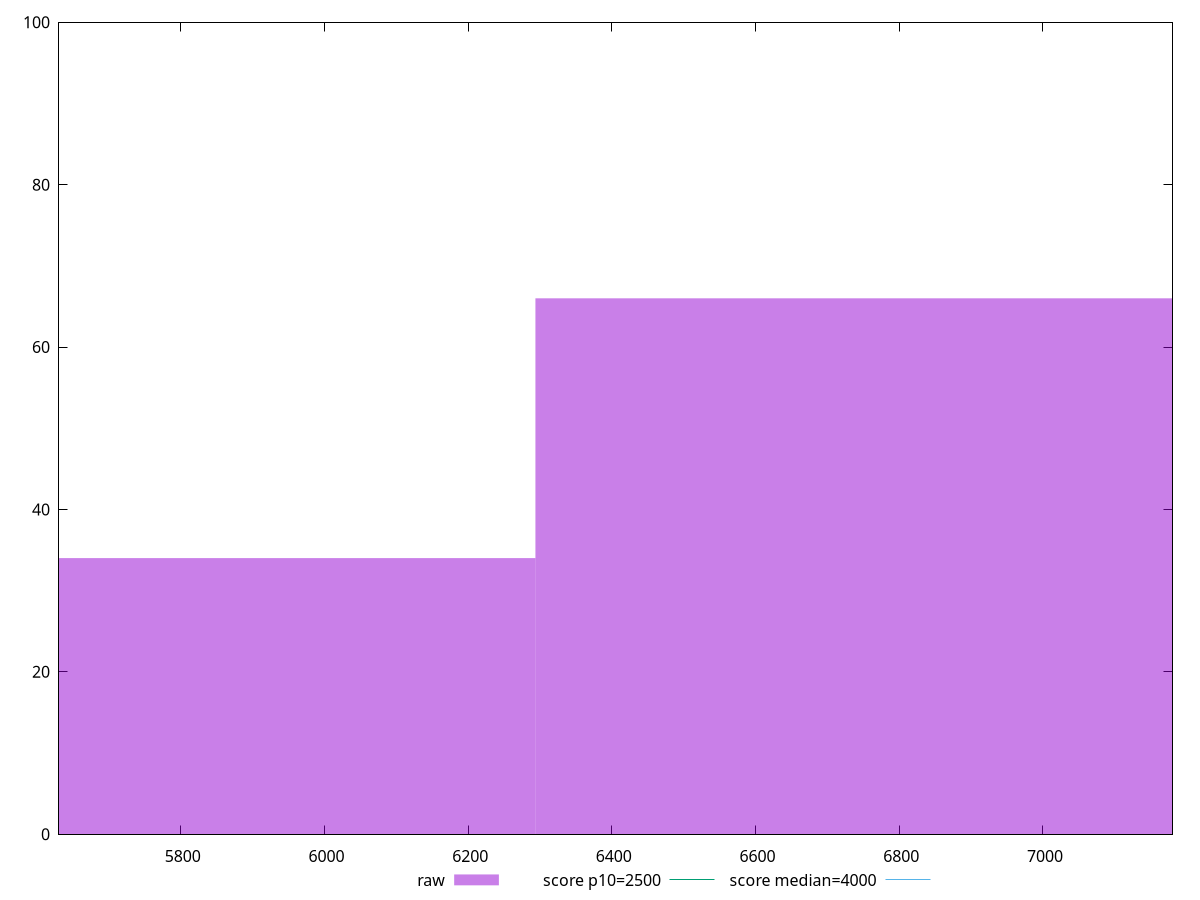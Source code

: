 reset

$raw <<EOF
5809.467231889919 34
6777.71177053824 66
EOF

set key outside below
set boxwidth 968.2445386483199
set xrange [5630.380500000001:7180.423000000002]
set yrange [0:100]
set trange [0:100]
set style fill transparent solid 0.5 noborder

set parametric
set terminal svg size 640, 490 enhanced background rgb 'white'
set output "report_00011_2021-02-09T10:53:21.242Z/largest-contentful-paint/samples/pages+cached+noadtech/raw/histogram.svg"

plot $raw title "raw" with boxes, \
     2500,t title "score p10=2500", \
     4000,t title "score median=4000"

reset
